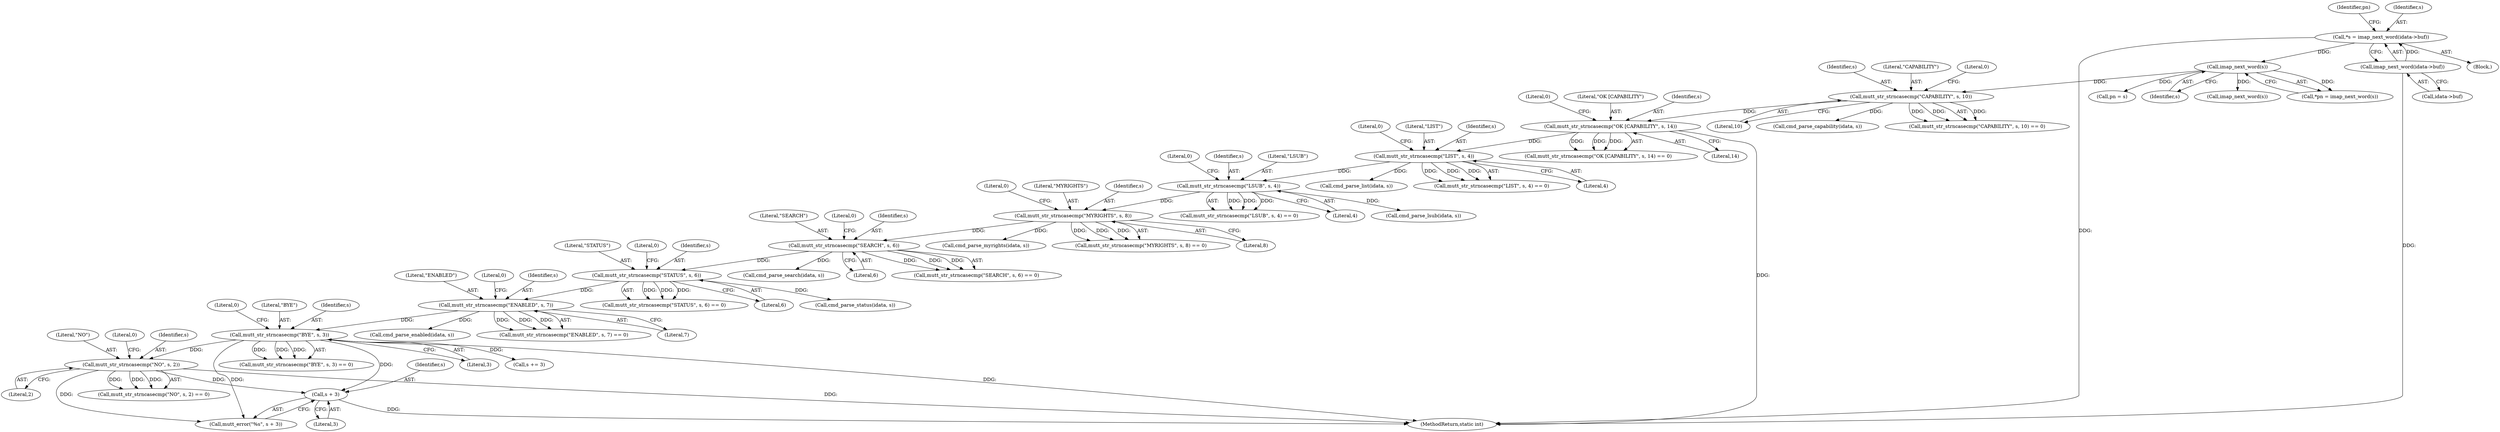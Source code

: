 digraph "1_neomutt_36a29280448097f34ce9c94606195f2ac643fed1@del" {
"1000397" [label="(Call,s + 3)"];
"1000351" [label="(Call,mutt_str_strncasecmp(\"BYE\", s, 3))"];
"1000340" [label="(Call,mutt_str_strncasecmp(\"ENABLED\", s, 7))"];
"1000329" [label="(Call,mutt_str_strncasecmp(\"STATUS\", s, 6))"];
"1000318" [label="(Call,mutt_str_strncasecmp(\"SEARCH\", s, 6))"];
"1000307" [label="(Call,mutt_str_strncasecmp(\"MYRIGHTS\", s, 8))"];
"1000296" [label="(Call,mutt_str_strncasecmp(\"LSUB\", s, 4))"];
"1000285" [label="(Call,mutt_str_strncasecmp(\"LIST\", s, 4))"];
"1000262" [label="(Call,mutt_str_strncasecmp(\"OK [CAPABILITY\", s, 14))"];
"1000251" [label="(Call,mutt_str_strncasecmp(\"CAPABILITY\", s, 10))"];
"1000125" [label="(Call,imap_next_word(s))"];
"1000116" [label="(Call,*s = imap_next_word(idata->buf))"];
"1000118" [label="(Call,imap_next_word(idata->buf))"];
"1000386" [label="(Call,mutt_str_strncasecmp(\"NO\", s, 2))"];
"1000311" [label="(Literal,0)"];
"1000116" [label="(Call,*s = imap_next_word(idata->buf))"];
"1000289" [label="(Literal,0)"];
"1000300" [label="(Literal,0)"];
"1000355" [label="(Literal,0)"];
"1000262" [label="(Call,mutt_str_strncasecmp(\"OK [CAPABILITY\", s, 14))"];
"1000145" [label="(Call,imap_next_word(s))"];
"1000110" [label="(Block,)"];
"1000402" [label="(MethodReturn,static int)"];
"1000330" [label="(Literal,\"STATUS\")"];
"1000308" [label="(Literal,\"MYRIGHTS\")"];
"1000296" [label="(Call,mutt_str_strncasecmp(\"LSUB\", s, 4))"];
"1000321" [label="(Literal,6)"];
"1000341" [label="(Literal,\"ENABLED\")"];
"1000332" [label="(Literal,6)"];
"1000266" [label="(Literal,0)"];
"1000333" [label="(Literal,0)"];
"1000317" [label="(Call,mutt_str_strncasecmp(\"SEARCH\", s, 6) == 0)"];
"1000250" [label="(Call,mutt_str_strncasecmp(\"CAPABILITY\", s, 10) == 0)"];
"1000253" [label="(Identifier,s)"];
"1000307" [label="(Call,mutt_str_strncasecmp(\"MYRIGHTS\", s, 8))"];
"1000298" [label="(Identifier,s)"];
"1000389" [label="(Literal,2)"];
"1000344" [label="(Literal,0)"];
"1000329" [label="(Call,mutt_str_strncasecmp(\"STATUS\", s, 6))"];
"1000351" [label="(Call,mutt_str_strncasecmp(\"BYE\", s, 3))"];
"1000387" [label="(Literal,\"NO\")"];
"1000390" [label="(Literal,0)"];
"1000385" [label="(Call,mutt_str_strncasecmp(\"NO\", s, 2) == 0)"];
"1000284" [label="(Call,mutt_str_strncasecmp(\"LIST\", s, 4) == 0)"];
"1000252" [label="(Literal,\"CAPABILITY\")"];
"1000123" [label="(Call,*pn = imap_next_word(s))"];
"1000312" [label="(Call,cmd_parse_myrights(idata, s))"];
"1000288" [label="(Literal,4)"];
"1000263" [label="(Literal,\"OK [CAPABILITY\")"];
"1000319" [label="(Literal,\"SEARCH\")"];
"1000397" [label="(Call,s + 3)"];
"1000322" [label="(Literal,0)"];
"1000124" [label="(Identifier,pn)"];
"1000119" [label="(Call,idata->buf)"];
"1000345" [label="(Call,cmd_parse_enabled(idata, s))"];
"1000340" [label="(Call,mutt_str_strncasecmp(\"ENABLED\", s, 7))"];
"1000299" [label="(Literal,4)"];
"1000125" [label="(Call,imap_next_word(s))"];
"1000331" [label="(Identifier,s)"];
"1000309" [label="(Identifier,s)"];
"1000301" [label="(Call,cmd_parse_lsub(idata, s))"];
"1000140" [label="(Call,pn = s)"];
"1000251" [label="(Call,mutt_str_strncasecmp(\"CAPABILITY\", s, 10))"];
"1000339" [label="(Call,mutt_str_strncasecmp(\"ENABLED\", s, 7) == 0)"];
"1000343" [label="(Literal,7)"];
"1000306" [label="(Call,mutt_str_strncasecmp(\"MYRIGHTS\", s, 8) == 0)"];
"1000261" [label="(Call,mutt_str_strncasecmp(\"OK [CAPABILITY\", s, 14) == 0)"];
"1000264" [label="(Identifier,s)"];
"1000350" [label="(Call,mutt_str_strncasecmp(\"BYE\", s, 3) == 0)"];
"1000354" [label="(Literal,3)"];
"1000318" [label="(Call,mutt_str_strncasecmp(\"SEARCH\", s, 6))"];
"1000334" [label="(Call,cmd_parse_status(idata, s))"];
"1000295" [label="(Call,mutt_str_strncasecmp(\"LSUB\", s, 4) == 0)"];
"1000297" [label="(Literal,\"LSUB\")"];
"1000254" [label="(Literal,10)"];
"1000368" [label="(Call,s += 3)"];
"1000285" [label="(Call,mutt_str_strncasecmp(\"LIST\", s, 4))"];
"1000386" [label="(Call,mutt_str_strncasecmp(\"NO\", s, 2))"];
"1000352" [label="(Literal,\"BYE\")"];
"1000398" [label="(Identifier,s)"];
"1000320" [label="(Identifier,s)"];
"1000286" [label="(Literal,\"LIST\")"];
"1000310" [label="(Literal,8)"];
"1000118" [label="(Call,imap_next_word(idata->buf))"];
"1000328" [label="(Call,mutt_str_strncasecmp(\"STATUS\", s, 6) == 0)"];
"1000256" [label="(Call,cmd_parse_capability(idata, s))"];
"1000287" [label="(Identifier,s)"];
"1000290" [label="(Call,cmd_parse_list(idata, s))"];
"1000255" [label="(Literal,0)"];
"1000265" [label="(Literal,14)"];
"1000399" [label="(Literal,3)"];
"1000126" [label="(Identifier,s)"];
"1000388" [label="(Identifier,s)"];
"1000323" [label="(Call,cmd_parse_search(idata, s))"];
"1000353" [label="(Identifier,s)"];
"1000342" [label="(Identifier,s)"];
"1000395" [label="(Call,mutt_error(\"%s\", s + 3))"];
"1000117" [label="(Identifier,s)"];
"1000397" -> "1000395"  [label="AST: "];
"1000397" -> "1000399"  [label="CFG: "];
"1000398" -> "1000397"  [label="AST: "];
"1000399" -> "1000397"  [label="AST: "];
"1000395" -> "1000397"  [label="CFG: "];
"1000397" -> "1000402"  [label="DDG: "];
"1000351" -> "1000397"  [label="DDG: "];
"1000386" -> "1000397"  [label="DDG: "];
"1000351" -> "1000350"  [label="AST: "];
"1000351" -> "1000354"  [label="CFG: "];
"1000352" -> "1000351"  [label="AST: "];
"1000353" -> "1000351"  [label="AST: "];
"1000354" -> "1000351"  [label="AST: "];
"1000355" -> "1000351"  [label="CFG: "];
"1000351" -> "1000402"  [label="DDG: "];
"1000351" -> "1000350"  [label="DDG: "];
"1000351" -> "1000350"  [label="DDG: "];
"1000351" -> "1000350"  [label="DDG: "];
"1000340" -> "1000351"  [label="DDG: "];
"1000351" -> "1000368"  [label="DDG: "];
"1000351" -> "1000386"  [label="DDG: "];
"1000351" -> "1000395"  [label="DDG: "];
"1000340" -> "1000339"  [label="AST: "];
"1000340" -> "1000343"  [label="CFG: "];
"1000341" -> "1000340"  [label="AST: "];
"1000342" -> "1000340"  [label="AST: "];
"1000343" -> "1000340"  [label="AST: "];
"1000344" -> "1000340"  [label="CFG: "];
"1000340" -> "1000339"  [label="DDG: "];
"1000340" -> "1000339"  [label="DDG: "];
"1000340" -> "1000339"  [label="DDG: "];
"1000329" -> "1000340"  [label="DDG: "];
"1000340" -> "1000345"  [label="DDG: "];
"1000329" -> "1000328"  [label="AST: "];
"1000329" -> "1000332"  [label="CFG: "];
"1000330" -> "1000329"  [label="AST: "];
"1000331" -> "1000329"  [label="AST: "];
"1000332" -> "1000329"  [label="AST: "];
"1000333" -> "1000329"  [label="CFG: "];
"1000329" -> "1000328"  [label="DDG: "];
"1000329" -> "1000328"  [label="DDG: "];
"1000329" -> "1000328"  [label="DDG: "];
"1000318" -> "1000329"  [label="DDG: "];
"1000329" -> "1000334"  [label="DDG: "];
"1000318" -> "1000317"  [label="AST: "];
"1000318" -> "1000321"  [label="CFG: "];
"1000319" -> "1000318"  [label="AST: "];
"1000320" -> "1000318"  [label="AST: "];
"1000321" -> "1000318"  [label="AST: "];
"1000322" -> "1000318"  [label="CFG: "];
"1000318" -> "1000317"  [label="DDG: "];
"1000318" -> "1000317"  [label="DDG: "];
"1000318" -> "1000317"  [label="DDG: "];
"1000307" -> "1000318"  [label="DDG: "];
"1000318" -> "1000323"  [label="DDG: "];
"1000307" -> "1000306"  [label="AST: "];
"1000307" -> "1000310"  [label="CFG: "];
"1000308" -> "1000307"  [label="AST: "];
"1000309" -> "1000307"  [label="AST: "];
"1000310" -> "1000307"  [label="AST: "];
"1000311" -> "1000307"  [label="CFG: "];
"1000307" -> "1000306"  [label="DDG: "];
"1000307" -> "1000306"  [label="DDG: "];
"1000307" -> "1000306"  [label="DDG: "];
"1000296" -> "1000307"  [label="DDG: "];
"1000307" -> "1000312"  [label="DDG: "];
"1000296" -> "1000295"  [label="AST: "];
"1000296" -> "1000299"  [label="CFG: "];
"1000297" -> "1000296"  [label="AST: "];
"1000298" -> "1000296"  [label="AST: "];
"1000299" -> "1000296"  [label="AST: "];
"1000300" -> "1000296"  [label="CFG: "];
"1000296" -> "1000295"  [label="DDG: "];
"1000296" -> "1000295"  [label="DDG: "];
"1000296" -> "1000295"  [label="DDG: "];
"1000285" -> "1000296"  [label="DDG: "];
"1000296" -> "1000301"  [label="DDG: "];
"1000285" -> "1000284"  [label="AST: "];
"1000285" -> "1000288"  [label="CFG: "];
"1000286" -> "1000285"  [label="AST: "];
"1000287" -> "1000285"  [label="AST: "];
"1000288" -> "1000285"  [label="AST: "];
"1000289" -> "1000285"  [label="CFG: "];
"1000285" -> "1000284"  [label="DDG: "];
"1000285" -> "1000284"  [label="DDG: "];
"1000285" -> "1000284"  [label="DDG: "];
"1000262" -> "1000285"  [label="DDG: "];
"1000285" -> "1000290"  [label="DDG: "];
"1000262" -> "1000261"  [label="AST: "];
"1000262" -> "1000265"  [label="CFG: "];
"1000263" -> "1000262"  [label="AST: "];
"1000264" -> "1000262"  [label="AST: "];
"1000265" -> "1000262"  [label="AST: "];
"1000266" -> "1000262"  [label="CFG: "];
"1000262" -> "1000402"  [label="DDG: "];
"1000262" -> "1000261"  [label="DDG: "];
"1000262" -> "1000261"  [label="DDG: "];
"1000262" -> "1000261"  [label="DDG: "];
"1000251" -> "1000262"  [label="DDG: "];
"1000251" -> "1000250"  [label="AST: "];
"1000251" -> "1000254"  [label="CFG: "];
"1000252" -> "1000251"  [label="AST: "];
"1000253" -> "1000251"  [label="AST: "];
"1000254" -> "1000251"  [label="AST: "];
"1000255" -> "1000251"  [label="CFG: "];
"1000251" -> "1000250"  [label="DDG: "];
"1000251" -> "1000250"  [label="DDG: "];
"1000251" -> "1000250"  [label="DDG: "];
"1000125" -> "1000251"  [label="DDG: "];
"1000251" -> "1000256"  [label="DDG: "];
"1000125" -> "1000123"  [label="AST: "];
"1000125" -> "1000126"  [label="CFG: "];
"1000126" -> "1000125"  [label="AST: "];
"1000123" -> "1000125"  [label="CFG: "];
"1000125" -> "1000123"  [label="DDG: "];
"1000116" -> "1000125"  [label="DDG: "];
"1000125" -> "1000140"  [label="DDG: "];
"1000125" -> "1000145"  [label="DDG: "];
"1000116" -> "1000110"  [label="AST: "];
"1000116" -> "1000118"  [label="CFG: "];
"1000117" -> "1000116"  [label="AST: "];
"1000118" -> "1000116"  [label="AST: "];
"1000124" -> "1000116"  [label="CFG: "];
"1000116" -> "1000402"  [label="DDG: "];
"1000118" -> "1000116"  [label="DDG: "];
"1000118" -> "1000119"  [label="CFG: "];
"1000119" -> "1000118"  [label="AST: "];
"1000118" -> "1000402"  [label="DDG: "];
"1000386" -> "1000385"  [label="AST: "];
"1000386" -> "1000389"  [label="CFG: "];
"1000387" -> "1000386"  [label="AST: "];
"1000388" -> "1000386"  [label="AST: "];
"1000389" -> "1000386"  [label="AST: "];
"1000390" -> "1000386"  [label="CFG: "];
"1000386" -> "1000402"  [label="DDG: "];
"1000386" -> "1000385"  [label="DDG: "];
"1000386" -> "1000385"  [label="DDG: "];
"1000386" -> "1000385"  [label="DDG: "];
"1000386" -> "1000395"  [label="DDG: "];
}
